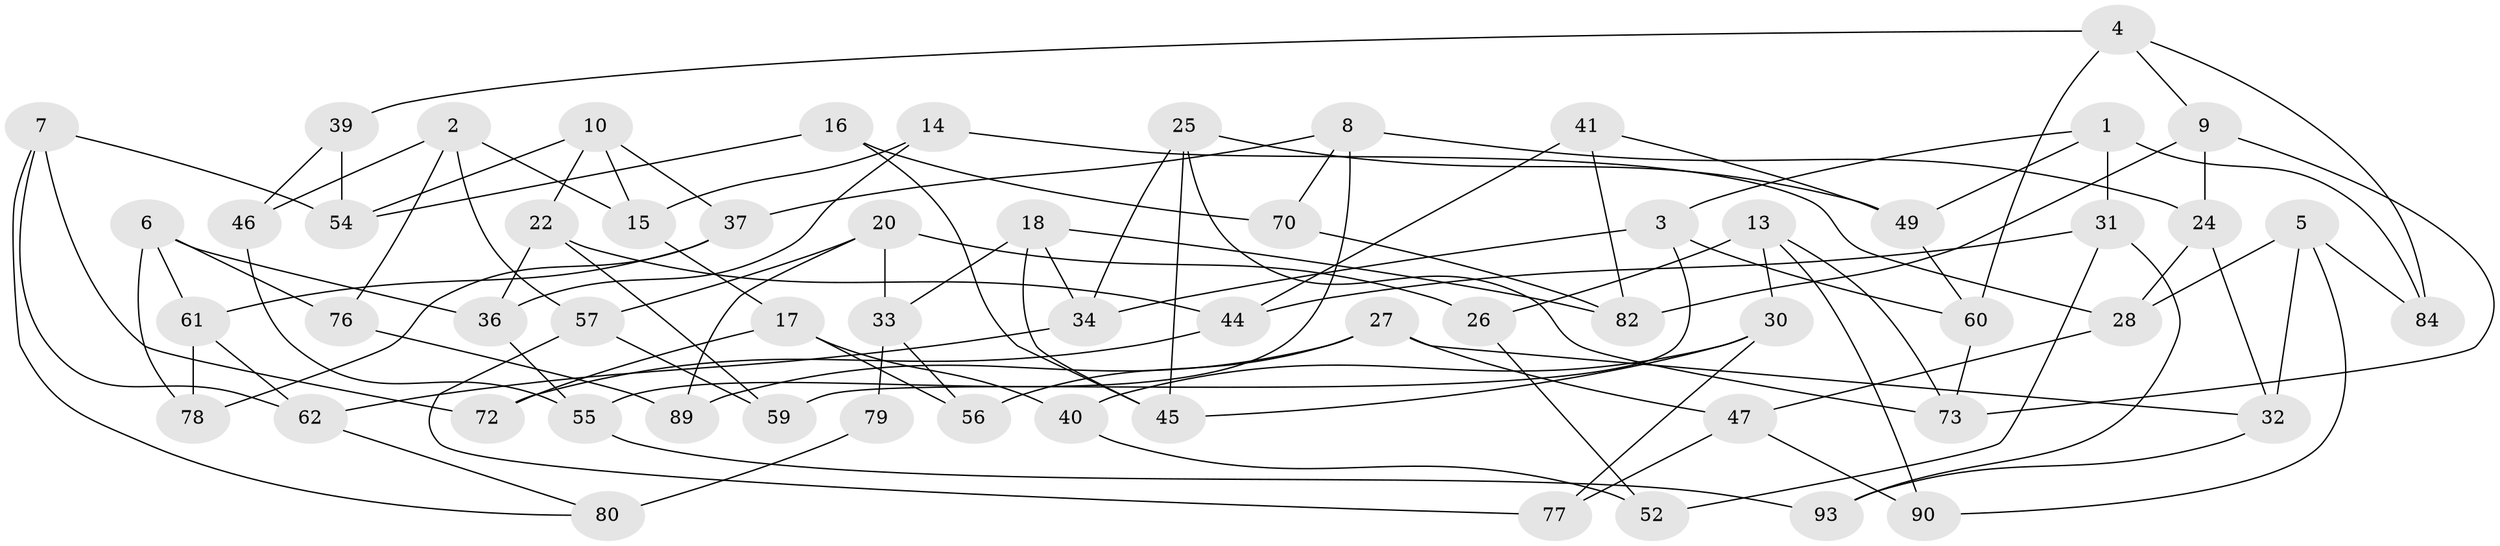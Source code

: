 // original degree distribution, {3: 1.0}
// Generated by graph-tools (version 1.1) at 2025/39/02/21/25 10:39:00]
// undirected, 60 vertices, 109 edges
graph export_dot {
graph [start="1"]
  node [color=gray90,style=filled];
  1 [super="+12"];
  2 [super="+23"];
  3 [super="+58"];
  4 [super="+43"];
  5 [super="+92"];
  6 [super="+94"];
  7 [super="+29"];
  8 [super="+11"];
  9 [super="+74"];
  10 [super="+85"];
  13 [super="+53"];
  14;
  15 [super="+50"];
  16;
  17 [super="+86"];
  18 [super="+19"];
  20 [super="+21"];
  22 [super="+99"];
  24 [super="+66"];
  25 [super="+100"];
  26;
  27 [super="+97"];
  28 [super="+63"];
  30 [super="+67"];
  31 [super="+64"];
  32 [super="+83"];
  33 [super="+38"];
  34 [super="+35"];
  36 [super="+48"];
  37 [super="+42"];
  39;
  40;
  41;
  44 [super="+65"];
  45 [super="+51"];
  46;
  47 [super="+95"];
  49 [super="+98"];
  52;
  54 [super="+87"];
  55 [super="+71"];
  56;
  57 [super="+69"];
  59;
  60 [super="+68"];
  61 [super="+81"];
  62 [super="+88"];
  70;
  72;
  73 [super="+75"];
  76;
  77;
  78;
  79;
  80 [super="+96"];
  82 [super="+91"];
  84;
  89;
  90;
  93;
  1 -- 3;
  1 -- 84;
  1 -- 49;
  1 -- 31;
  2 -- 76;
  2 -- 46;
  2 -- 57;
  2 -- 15;
  3 -- 59;
  3 -- 34;
  3 -- 60;
  4 -- 84;
  4 -- 60;
  4 -- 9;
  4 -- 39;
  5 -- 84;
  5 -- 32;
  5 -- 90;
  5 -- 28;
  6 -- 78;
  6 -- 76;
  6 -- 36;
  6 -- 61;
  7 -- 72;
  7 -- 54;
  7 -- 62;
  7 -- 80;
  8 -- 55;
  8 -- 24;
  8 -- 37;
  8 -- 70;
  9 -- 24;
  9 -- 73;
  9 -- 82;
  10 -- 54;
  10 -- 15;
  10 -- 37;
  10 -- 22;
  13 -- 30;
  13 -- 26;
  13 -- 90;
  13 -- 73;
  14 -- 36;
  14 -- 15;
  14 -- 28;
  15 -- 17;
  16 -- 45;
  16 -- 70;
  16 -- 54;
  17 -- 40;
  17 -- 72;
  17 -- 56;
  18 -- 82;
  18 -- 45;
  18 -- 33;
  18 -- 34;
  20 -- 26;
  20 -- 89;
  20 -- 33;
  20 -- 57;
  22 -- 59;
  22 -- 44;
  22 -- 36;
  24 -- 28;
  24 -- 32;
  25 -- 73;
  25 -- 45;
  25 -- 34;
  25 -- 49;
  26 -- 52;
  27 -- 47;
  27 -- 56;
  27 -- 89;
  27 -- 32;
  28 -- 47;
  30 -- 77;
  30 -- 40;
  30 -- 45;
  31 -- 93;
  31 -- 44;
  31 -- 52;
  32 -- 93;
  33 -- 56;
  33 -- 79;
  34 -- 62;
  36 -- 55;
  37 -- 61;
  37 -- 78;
  39 -- 46;
  39 -- 54;
  40 -- 52;
  41 -- 49;
  41 -- 44;
  41 -- 82;
  44 -- 72;
  46 -- 55;
  47 -- 90;
  47 -- 77;
  49 -- 60;
  55 -- 93;
  57 -- 59;
  57 -- 77;
  60 -- 73;
  61 -- 62;
  61 -- 78;
  62 -- 80;
  70 -- 82;
  76 -- 89;
  79 -- 80 [weight=2];
}
